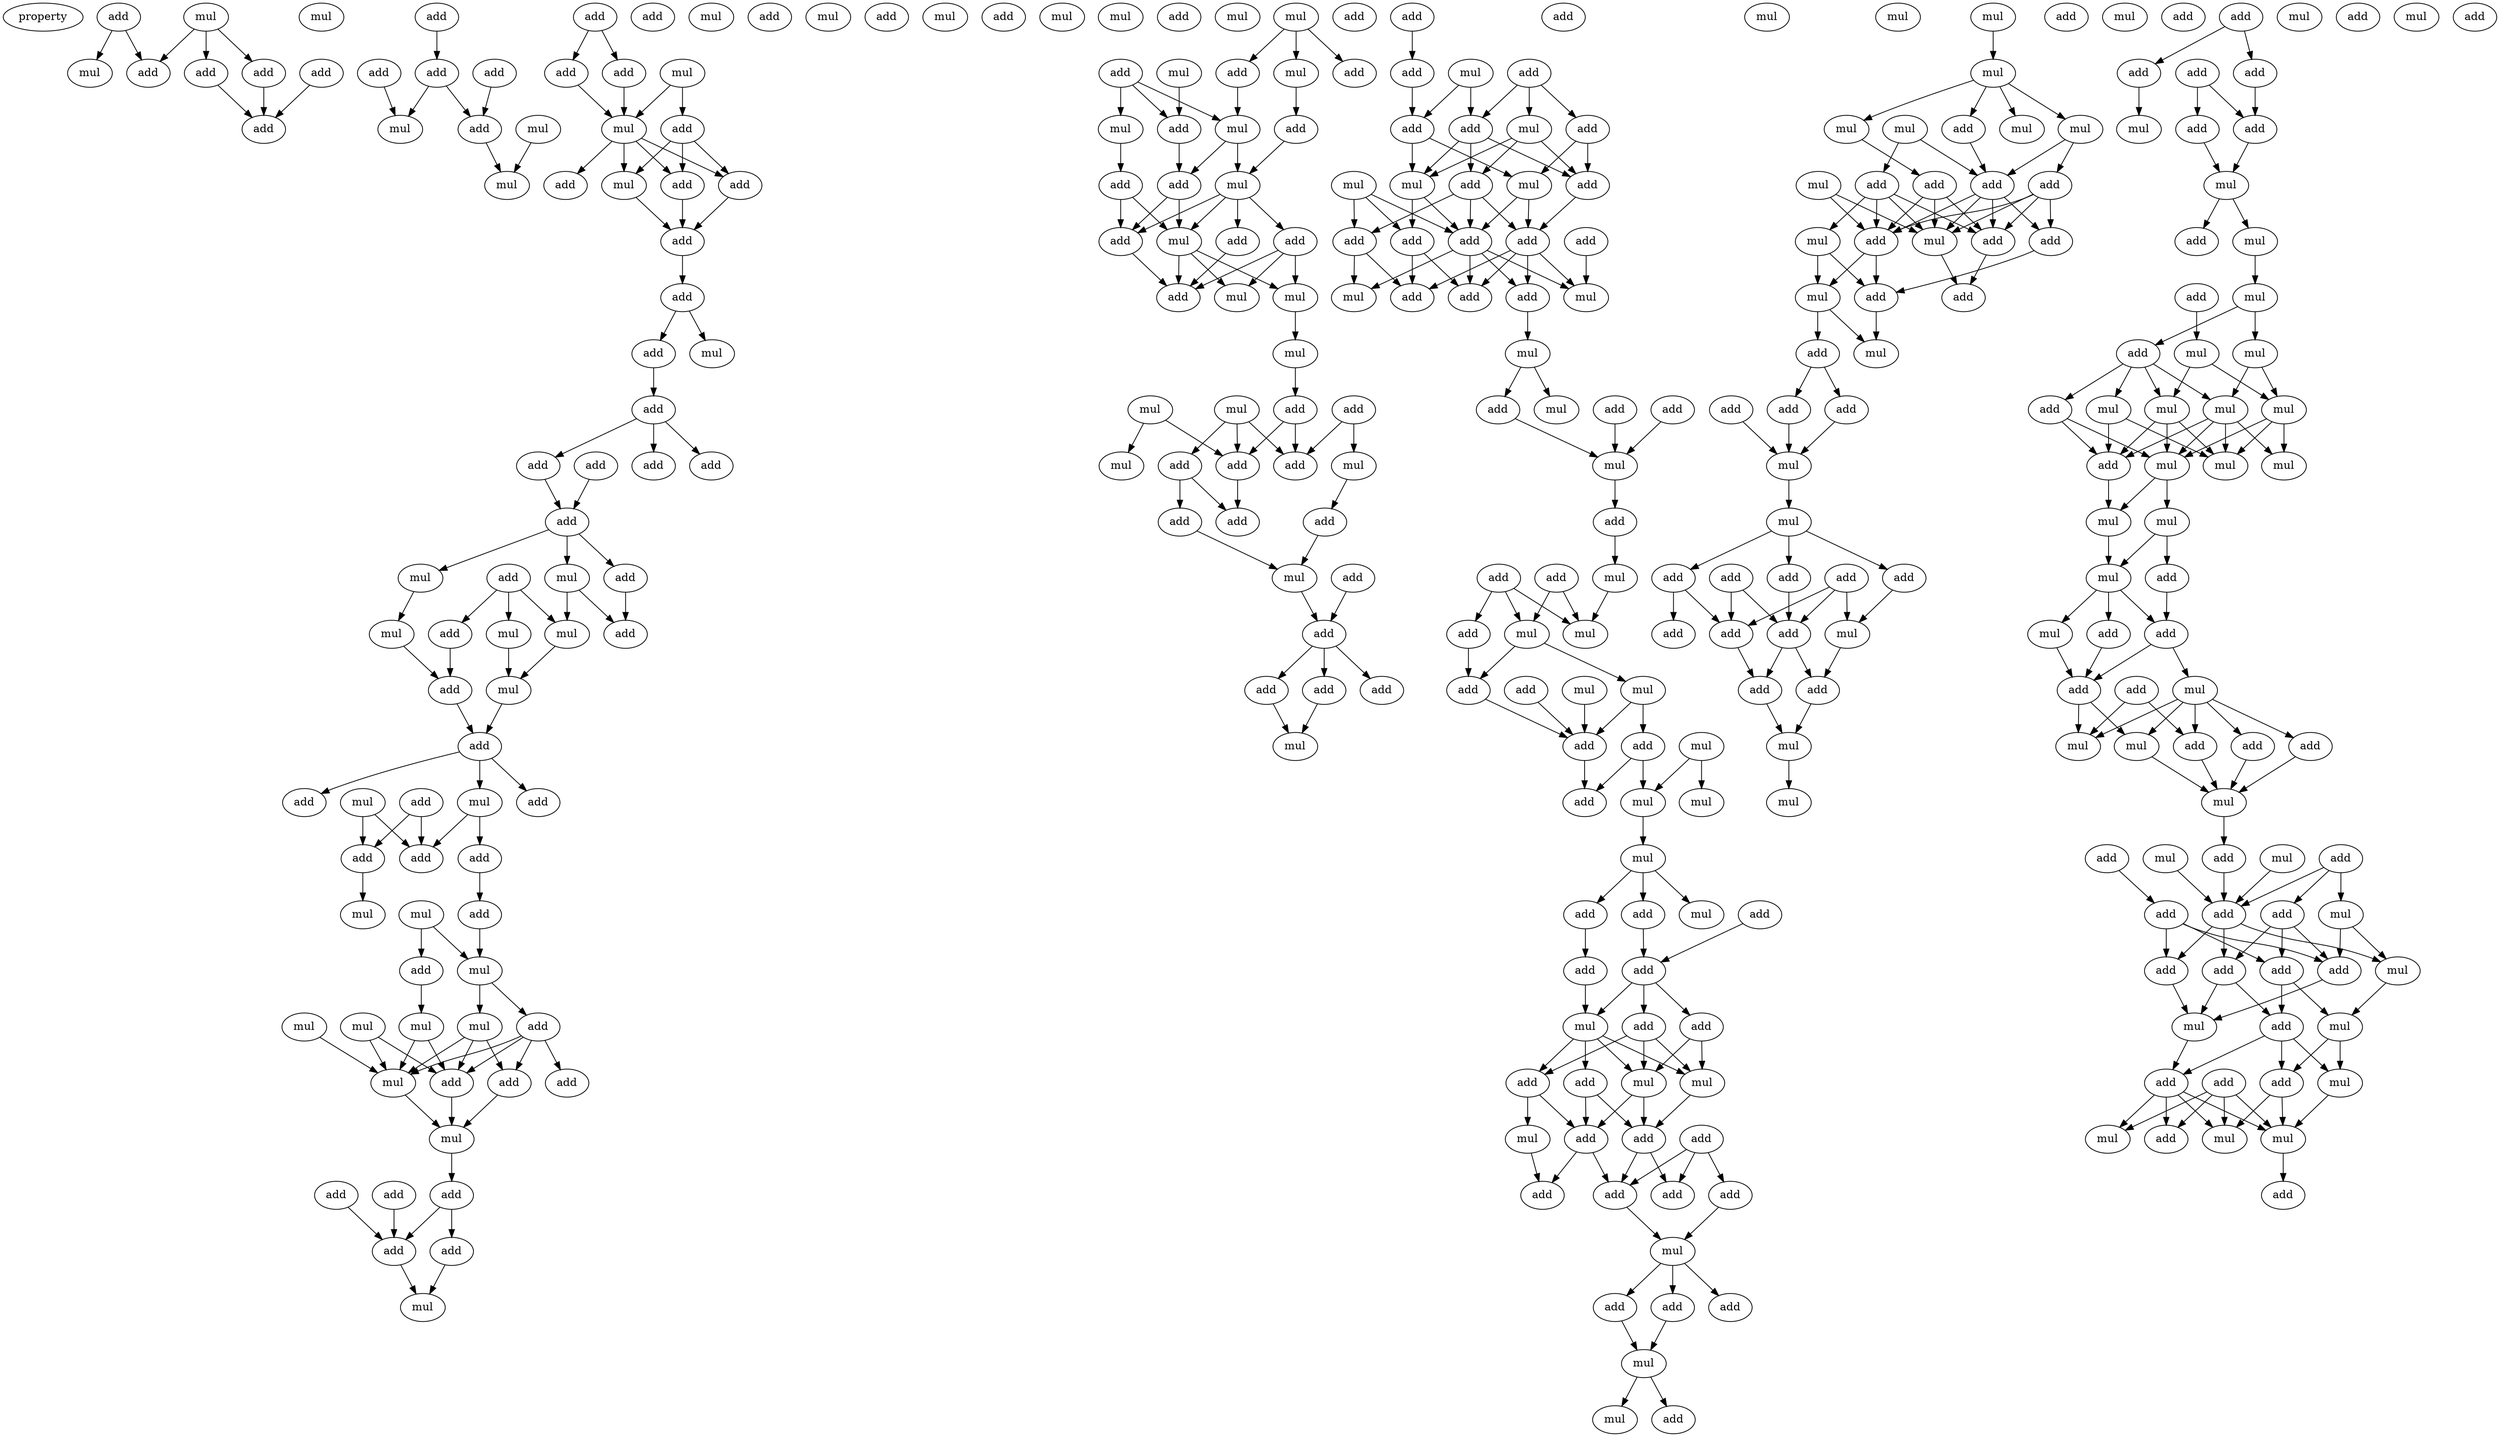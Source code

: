 digraph {
    node [fontcolor=black]
    property [mul=2,lf=1.3]
    0 [ label = add ];
    1 [ label = mul ];
    2 [ label = mul ];
    3 [ label = add ];
    4 [ label = mul ];
    5 [ label = add ];
    6 [ label = add ];
    7 [ label = add ];
    8 [ label = add ];
    9 [ label = add ];
    10 [ label = add ];
    11 [ label = add ];
    12 [ label = add ];
    13 [ label = mul ];
    14 [ label = add ];
    15 [ label = mul ];
    16 [ label = add ];
    17 [ label = mul ];
    18 [ label = add ];
    19 [ label = add ];
    20 [ label = mul ];
    21 [ label = add ];
    22 [ label = add ];
    23 [ label = mul ];
    24 [ label = add ];
    25 [ label = mul ];
    26 [ label = add ];
    27 [ label = add ];
    28 [ label = mul ];
    29 [ label = add ];
    30 [ label = add ];
    31 [ label = add ];
    32 [ label = mul ];
    33 [ label = add ];
    34 [ label = add ];
    35 [ label = mul ];
    36 [ label = mul ];
    37 [ label = add ];
    38 [ label = add ];
    39 [ label = add ];
    40 [ label = add ];
    41 [ label = add ];
    42 [ label = add ];
    43 [ label = add ];
    44 [ label = mul ];
    45 [ label = add ];
    46 [ label = add ];
    47 [ label = mul ];
    48 [ label = mul ];
    49 [ label = add ];
    50 [ label = mul ];
    51 [ label = mul ];
    52 [ label = add ];
    53 [ label = add ];
    54 [ label = mul ];
    55 [ label = add ];
    56 [ label = add ];
    57 [ label = mul ];
    58 [ label = add ];
    59 [ label = mul ];
    60 [ label = add ];
    61 [ label = add ];
    62 [ label = add ];
    63 [ label = add ];
    64 [ label = mul ];
    65 [ label = mul ];
    66 [ label = add ];
    67 [ label = add ];
    68 [ label = mul ];
    69 [ label = mul ];
    70 [ label = mul ];
    71 [ label = mul ];
    72 [ label = add ];
    73 [ label = mul ];
    74 [ label = mul ];
    75 [ label = add ];
    76 [ label = add ];
    77 [ label = add ];
    78 [ label = mul ];
    79 [ label = mul ];
    80 [ label = add ];
    81 [ label = add ];
    82 [ label = mul ];
    83 [ label = add ];
    84 [ label = add ];
    85 [ label = add ];
    86 [ label = add ];
    87 [ label = mul ];
    88 [ label = mul ];
    89 [ label = mul ];
    90 [ label = mul ];
    91 [ label = add ];
    92 [ label = add ];
    93 [ label = add ];
    94 [ label = mul ];
    95 [ label = mul ];
    96 [ label = mul ];
    97 [ label = add ];
    98 [ label = add ];
    99 [ label = add ];
    100 [ label = add ];
    101 [ label = mul ];
    102 [ label = add ];
    103 [ label = add ];
    104 [ label = add ];
    105 [ label = mul ];
    106 [ label = add ];
    107 [ label = mul ];
    108 [ label = add ];
    109 [ label = mul ];
    110 [ label = mul ];
    111 [ label = add ];
    112 [ label = mul ];
    113 [ label = mul ];
    114 [ label = add ];
    115 [ label = add ];
    116 [ label = mul ];
    117 [ label = mul ];
    118 [ label = add ];
    119 [ label = add ];
    120 [ label = add ];
    121 [ label = add ];
    122 [ label = add ];
    123 [ label = mul ];
    124 [ label = add ];
    125 [ label = add ];
    126 [ label = add ];
    127 [ label = add ];
    128 [ label = add ];
    129 [ label = mul ];
    130 [ label = add ];
    131 [ label = mul ];
    132 [ label = add ];
    133 [ label = add ];
    134 [ label = add ];
    135 [ label = add ];
    136 [ label = add ];
    137 [ label = mul ];
    138 [ label = add ];
    139 [ label = add ];
    140 [ label = mul ];
    141 [ label = mul ];
    142 [ label = mul ];
    143 [ label = add ];
    144 [ label = add ];
    145 [ label = add ];
    146 [ label = add ];
    147 [ label = add ];
    148 [ label = add ];
    149 [ label = mul ];
    150 [ label = add ];
    151 [ label = mul ];
    152 [ label = add ];
    153 [ label = mul ];
    154 [ label = add ];
    155 [ label = add ];
    156 [ label = add ];
    157 [ label = mul ];
    158 [ label = add ];
    159 [ label = mul ];
    160 [ label = add ];
    161 [ label = add ];
    162 [ label = add ];
    163 [ label = mul ];
    164 [ label = mul ];
    165 [ label = add ];
    166 [ label = mul ];
    167 [ label = mul ];
    168 [ label = add ];
    169 [ label = add ];
    170 [ label = mul ];
    171 [ label = add ];
    172 [ label = mul ];
    173 [ label = add ];
    174 [ label = mul ];
    175 [ label = mul ];
    176 [ label = add ];
    177 [ label = mul ];
    178 [ label = add ];
    179 [ label = add ];
    180 [ label = add ];
    181 [ label = mul ];
    182 [ label = add ];
    183 [ label = add ];
    184 [ label = mul ];
    185 [ label = add ];
    186 [ label = add ];
    187 [ label = add ];
    188 [ label = add ];
    189 [ label = mul ];
    190 [ label = mul ];
    191 [ label = mul ];
    192 [ label = add ];
    193 [ label = add ];
    194 [ label = add ];
    195 [ label = add ];
    196 [ label = add ];
    197 [ label = add ];
    198 [ label = mul ];
    199 [ label = add ];
    200 [ label = mul ];
    201 [ label = add ];
    202 [ label = add ];
    203 [ label = add ];
    204 [ label = mul ];
    205 [ label = mul ];
    206 [ label = mul ];
    207 [ label = mul ];
    208 [ label = add ];
    209 [ label = mul ];
    210 [ label = mul ];
    211 [ label = mul ];
    212 [ label = mul ];
    213 [ label = mul ];
    214 [ label = add ];
    215 [ label = add ];
    216 [ label = add ];
    217 [ label = mul ];
    218 [ label = add ];
    219 [ label = add ];
    220 [ label = add ];
    221 [ label = add ];
    222 [ label = add ];
    223 [ label = mul ];
    224 [ label = mul ];
    225 [ label = add ];
    226 [ label = mul ];
    227 [ label = add ];
    228 [ label = add ];
    229 [ label = mul ];
    230 [ label = add ];
    231 [ label = add ];
    232 [ label = add ];
    233 [ label = add ];
    234 [ label = mul ];
    235 [ label = mul ];
    236 [ label = mul ];
    237 [ label = add ];
    238 [ label = add ];
    239 [ label = add ];
    240 [ label = add ];
    241 [ label = add ];
    242 [ label = mul ];
    243 [ label = add ];
    244 [ label = add ];
    245 [ label = add ];
    246 [ label = add ];
    247 [ label = add ];
    248 [ label = mul ];
    249 [ label = mul ];
    250 [ label = add ];
    251 [ label = add ];
    252 [ label = add ];
    253 [ label = add ];
    254 [ label = add ];
    255 [ label = add ];
    256 [ label = mul ];
    257 [ label = add ];
    258 [ label = mul ];
    259 [ label = add ];
    260 [ label = mul ];
    261 [ label = add ];
    262 [ label = mul ];
    263 [ label = add ];
    264 [ label = mul ];
    265 [ label = mul ];
    266 [ label = add ];
    267 [ label = mul ];
    268 [ label = mul ];
    269 [ label = add ];
    270 [ label = mul ];
    271 [ label = mul ];
    272 [ label = mul ];
    273 [ label = mul ];
    274 [ label = mul ];
    275 [ label = mul ];
    276 [ label = add ];
    277 [ label = mul ];
    278 [ label = mul ];
    279 [ label = mul ];
    280 [ label = mul ];
    281 [ label = add ];
    282 [ label = add ];
    283 [ label = mul ];
    284 [ label = add ];
    285 [ label = add ];
    286 [ label = add ];
    287 [ label = add ];
    288 [ label = mul ];
    289 [ label = add ];
    290 [ label = mul ];
    291 [ label = add ];
    292 [ label = add ];
    293 [ label = mul ];
    294 [ label = mul ];
    295 [ label = add ];
    296 [ label = mul ];
    297 [ label = mul ];
    298 [ label = add ];
    299 [ label = add ];
    300 [ label = mul ];
    301 [ label = add ];
    302 [ label = add ];
    303 [ label = add ];
    304 [ label = add ];
    305 [ label = add ];
    306 [ label = mul ];
    307 [ label = add ];
    308 [ label = add ];
    309 [ label = mul ];
    310 [ label = add ];
    311 [ label = mul ];
    312 [ label = mul ];
    313 [ label = add ];
    314 [ label = add ];
    315 [ label = add ];
    316 [ label = mul ];
    317 [ label = add ];
    318 [ label = mul ];
    319 [ label = mul ];
    320 [ label = add ];
    0 -> 3 [ name = 0 ];
    0 -> 4 [ name = 1 ];
    1 -> 3 [ name = 2 ];
    1 -> 5 [ name = 3 ];
    1 -> 7 [ name = 4 ];
    5 -> 8 [ name = 5 ];
    6 -> 8 [ name = 6 ];
    7 -> 8 [ name = 7 ];
    9 -> 12 [ name = 8 ];
    10 -> 13 [ name = 9 ];
    11 -> 14 [ name = 10 ];
    12 -> 13 [ name = 11 ];
    12 -> 14 [ name = 12 ];
    14 -> 17 [ name = 13 ];
    15 -> 17 [ name = 14 ];
    16 -> 18 [ name = 15 ];
    16 -> 21 [ name = 16 ];
    18 -> 23 [ name = 17 ];
    20 -> 22 [ name = 18 ];
    20 -> 23 [ name = 19 ];
    21 -> 23 [ name = 20 ];
    22 -> 25 [ name = 21 ];
    22 -> 26 [ name = 22 ];
    22 -> 27 [ name = 23 ];
    23 -> 24 [ name = 24 ];
    23 -> 25 [ name = 25 ];
    23 -> 26 [ name = 26 ];
    23 -> 27 [ name = 27 ];
    25 -> 30 [ name = 28 ];
    26 -> 30 [ name = 29 ];
    27 -> 30 [ name = 30 ];
    30 -> 31 [ name = 31 ];
    31 -> 33 [ name = 32 ];
    31 -> 36 [ name = 33 ];
    33 -> 37 [ name = 34 ];
    37 -> 39 [ name = 35 ];
    37 -> 40 [ name = 36 ];
    37 -> 41 [ name = 37 ];
    39 -> 43 [ name = 38 ];
    42 -> 43 [ name = 39 ];
    43 -> 44 [ name = 40 ];
    43 -> 46 [ name = 41 ];
    43 -> 47 [ name = 42 ];
    44 -> 51 [ name = 43 ];
    44 -> 52 [ name = 44 ];
    45 -> 49 [ name = 45 ];
    45 -> 50 [ name = 46 ];
    45 -> 51 [ name = 47 ];
    46 -> 52 [ name = 48 ];
    47 -> 48 [ name = 49 ];
    48 -> 53 [ name = 50 ];
    49 -> 53 [ name = 51 ];
    50 -> 54 [ name = 52 ];
    51 -> 54 [ name = 53 ];
    53 -> 55 [ name = 54 ];
    54 -> 55 [ name = 55 ];
    55 -> 56 [ name = 56 ];
    55 -> 59 [ name = 57 ];
    55 -> 60 [ name = 58 ];
    57 -> 61 [ name = 59 ];
    57 -> 63 [ name = 60 ];
    58 -> 61 [ name = 61 ];
    58 -> 63 [ name = 62 ];
    59 -> 61 [ name = 63 ];
    59 -> 62 [ name = 64 ];
    62 -> 66 [ name = 65 ];
    63 -> 65 [ name = 66 ];
    64 -> 67 [ name = 67 ];
    64 -> 68 [ name = 68 ];
    66 -> 68 [ name = 69 ];
    67 -> 70 [ name = 70 ];
    68 -> 71 [ name = 71 ];
    68 -> 72 [ name = 72 ];
    69 -> 74 [ name = 73 ];
    69 -> 77 [ name = 74 ];
    70 -> 74 [ name = 75 ];
    70 -> 77 [ name = 76 ];
    71 -> 74 [ name = 77 ];
    71 -> 76 [ name = 78 ];
    71 -> 77 [ name = 79 ];
    72 -> 74 [ name = 80 ];
    72 -> 75 [ name = 81 ];
    72 -> 76 [ name = 82 ];
    72 -> 77 [ name = 83 ];
    73 -> 74 [ name = 84 ];
    74 -> 78 [ name = 85 ];
    76 -> 78 [ name = 86 ];
    77 -> 78 [ name = 87 ];
    78 -> 83 [ name = 88 ];
    80 -> 84 [ name = 89 ];
    81 -> 84 [ name = 90 ];
    83 -> 84 [ name = 91 ];
    83 -> 85 [ name = 92 ];
    84 -> 88 [ name = 93 ];
    85 -> 88 [ name = 94 ];
    89 -> 90 [ name = 95 ];
    89 -> 92 [ name = 96 ];
    89 -> 93 [ name = 97 ];
    90 -> 98 [ name = 98 ];
    91 -> 95 [ name = 99 ];
    91 -> 96 [ name = 100 ];
    91 -> 97 [ name = 101 ];
    92 -> 95 [ name = 102 ];
    94 -> 97 [ name = 103 ];
    95 -> 100 [ name = 104 ];
    95 -> 101 [ name = 105 ];
    96 -> 99 [ name = 106 ];
    97 -> 100 [ name = 107 ];
    98 -> 101 [ name = 108 ];
    99 -> 102 [ name = 109 ];
    99 -> 105 [ name = 110 ];
    100 -> 102 [ name = 111 ];
    100 -> 105 [ name = 112 ];
    101 -> 102 [ name = 113 ];
    101 -> 103 [ name = 114 ];
    101 -> 104 [ name = 115 ];
    101 -> 105 [ name = 116 ];
    102 -> 106 [ name = 117 ];
    103 -> 106 [ name = 118 ];
    103 -> 107 [ name = 119 ];
    103 -> 109 [ name = 120 ];
    104 -> 106 [ name = 121 ];
    105 -> 106 [ name = 122 ];
    105 -> 107 [ name = 123 ];
    105 -> 109 [ name = 124 ];
    109 -> 110 [ name = 125 ];
    110 -> 111 [ name = 126 ];
    111 -> 115 [ name = 127 ];
    111 -> 119 [ name = 128 ];
    112 -> 115 [ name = 129 ];
    112 -> 117 [ name = 130 ];
    113 -> 115 [ name = 131 ];
    113 -> 118 [ name = 132 ];
    113 -> 119 [ name = 133 ];
    114 -> 116 [ name = 134 ];
    114 -> 119 [ name = 135 ];
    115 -> 122 [ name = 136 ];
    116 -> 120 [ name = 137 ];
    118 -> 121 [ name = 138 ];
    118 -> 122 [ name = 139 ];
    120 -> 123 [ name = 140 ];
    121 -> 123 [ name = 141 ];
    123 -> 125 [ name = 142 ];
    124 -> 125 [ name = 143 ];
    125 -> 126 [ name = 144 ];
    125 -> 127 [ name = 145 ];
    125 -> 128 [ name = 146 ];
    126 -> 129 [ name = 147 ];
    127 -> 129 [ name = 148 ];
    130 -> 132 [ name = 149 ];
    131 -> 134 [ name = 150 ];
    131 -> 136 [ name = 151 ];
    132 -> 134 [ name = 152 ];
    133 -> 135 [ name = 153 ];
    133 -> 136 [ name = 154 ];
    133 -> 137 [ name = 155 ];
    134 -> 140 [ name = 156 ];
    134 -> 141 [ name = 157 ];
    135 -> 139 [ name = 158 ];
    135 -> 141 [ name = 159 ];
    136 -> 138 [ name = 160 ];
    136 -> 139 [ name = 161 ];
    136 -> 140 [ name = 162 ];
    137 -> 138 [ name = 163 ];
    137 -> 139 [ name = 164 ];
    137 -> 140 [ name = 165 ];
    138 -> 144 [ name = 166 ];
    138 -> 146 [ name = 167 ];
    138 -> 147 [ name = 168 ];
    139 -> 146 [ name = 169 ];
    140 -> 143 [ name = 170 ];
    140 -> 147 [ name = 171 ];
    141 -> 146 [ name = 172 ];
    141 -> 147 [ name = 173 ];
    142 -> 143 [ name = 174 ];
    142 -> 144 [ name = 175 ];
    142 -> 147 [ name = 176 ];
    143 -> 148 [ name = 177 ];
    143 -> 152 [ name = 178 ];
    144 -> 148 [ name = 179 ];
    144 -> 149 [ name = 180 ];
    145 -> 151 [ name = 181 ];
    146 -> 148 [ name = 182 ];
    146 -> 150 [ name = 183 ];
    146 -> 151 [ name = 184 ];
    146 -> 152 [ name = 185 ];
    147 -> 149 [ name = 186 ];
    147 -> 150 [ name = 187 ];
    147 -> 151 [ name = 188 ];
    147 -> 152 [ name = 189 ];
    150 -> 153 [ name = 190 ];
    153 -> 154 [ name = 191 ];
    153 -> 157 [ name = 192 ];
    154 -> 159 [ name = 193 ];
    156 -> 159 [ name = 194 ];
    158 -> 159 [ name = 195 ];
    159 -> 160 [ name = 196 ];
    160 -> 163 [ name = 197 ];
    161 -> 164 [ name = 198 ];
    161 -> 165 [ name = 199 ];
    161 -> 166 [ name = 200 ];
    162 -> 164 [ name = 201 ];
    162 -> 166 [ name = 202 ];
    163 -> 164 [ name = 203 ];
    165 -> 168 [ name = 204 ];
    166 -> 167 [ name = 205 ];
    166 -> 168 [ name = 206 ];
    167 -> 171 [ name = 207 ];
    167 -> 173 [ name = 208 ];
    168 -> 171 [ name = 209 ];
    169 -> 171 [ name = 210 ];
    170 -> 171 [ name = 211 ];
    171 -> 176 [ name = 212 ];
    172 -> 174 [ name = 213 ];
    172 -> 175 [ name = 214 ];
    173 -> 175 [ name = 215 ];
    173 -> 176 [ name = 216 ];
    175 -> 177 [ name = 217 ];
    177 -> 179 [ name = 218 ];
    177 -> 180 [ name = 219 ];
    177 -> 181 [ name = 220 ];
    178 -> 183 [ name = 221 ];
    179 -> 182 [ name = 222 ];
    180 -> 183 [ name = 223 ];
    182 -> 184 [ name = 224 ];
    183 -> 184 [ name = 225 ];
    183 -> 185 [ name = 226 ];
    183 -> 186 [ name = 227 ];
    184 -> 187 [ name = 228 ];
    184 -> 188 [ name = 229 ];
    184 -> 189 [ name = 230 ];
    184 -> 190 [ name = 231 ];
    185 -> 188 [ name = 232 ];
    185 -> 189 [ name = 233 ];
    185 -> 190 [ name = 234 ];
    186 -> 189 [ name = 235 ];
    186 -> 190 [ name = 236 ];
    187 -> 192 [ name = 237 ];
    187 -> 194 [ name = 238 ];
    188 -> 191 [ name = 239 ];
    188 -> 194 [ name = 240 ];
    189 -> 192 [ name = 241 ];
    189 -> 194 [ name = 242 ];
    190 -> 192 [ name = 243 ];
    191 -> 195 [ name = 244 ];
    192 -> 197 [ name = 245 ];
    192 -> 199 [ name = 246 ];
    193 -> 196 [ name = 247 ];
    193 -> 197 [ name = 248 ];
    193 -> 199 [ name = 249 ];
    194 -> 195 [ name = 250 ];
    194 -> 199 [ name = 251 ];
    196 -> 200 [ name = 252 ];
    199 -> 200 [ name = 253 ];
    200 -> 201 [ name = 254 ];
    200 -> 202 [ name = 255 ];
    200 -> 203 [ name = 256 ];
    201 -> 205 [ name = 257 ];
    202 -> 205 [ name = 258 ];
    205 -> 207 [ name = 259 ];
    205 -> 208 [ name = 260 ];
    206 -> 209 [ name = 261 ];
    209 -> 210 [ name = 262 ];
    209 -> 212 [ name = 263 ];
    209 -> 213 [ name = 264 ];
    209 -> 214 [ name = 265 ];
    210 -> 216 [ name = 266 ];
    211 -> 215 [ name = 267 ];
    211 -> 219 [ name = 268 ];
    213 -> 218 [ name = 269 ];
    213 -> 219 [ name = 270 ];
    214 -> 219 [ name = 271 ];
    215 -> 220 [ name = 272 ];
    215 -> 222 [ name = 273 ];
    215 -> 223 [ name = 274 ];
    215 -> 224 [ name = 275 ];
    216 -> 220 [ name = 276 ];
    216 -> 222 [ name = 277 ];
    216 -> 223 [ name = 278 ];
    217 -> 220 [ name = 279 ];
    217 -> 223 [ name = 280 ];
    218 -> 220 [ name = 281 ];
    218 -> 221 [ name = 282 ];
    218 -> 222 [ name = 283 ];
    218 -> 223 [ name = 284 ];
    219 -> 220 [ name = 285 ];
    219 -> 221 [ name = 286 ];
    219 -> 222 [ name = 287 ];
    219 -> 223 [ name = 288 ];
    220 -> 226 [ name = 289 ];
    220 -> 227 [ name = 290 ];
    221 -> 227 [ name = 291 ];
    222 -> 225 [ name = 292 ];
    223 -> 225 [ name = 293 ];
    224 -> 226 [ name = 294 ];
    224 -> 227 [ name = 295 ];
    226 -> 228 [ name = 296 ];
    226 -> 229 [ name = 297 ];
    227 -> 229 [ name = 298 ];
    228 -> 231 [ name = 299 ];
    228 -> 232 [ name = 300 ];
    230 -> 235 [ name = 301 ];
    231 -> 235 [ name = 302 ];
    232 -> 235 [ name = 303 ];
    235 -> 236 [ name = 304 ];
    236 -> 238 [ name = 305 ];
    236 -> 239 [ name = 306 ];
    236 -> 241 [ name = 307 ];
    237 -> 242 [ name = 308 ];
    237 -> 243 [ name = 309 ];
    237 -> 244 [ name = 310 ];
    238 -> 244 [ name = 311 ];
    238 -> 245 [ name = 312 ];
    239 -> 242 [ name = 313 ];
    240 -> 243 [ name = 314 ];
    240 -> 244 [ name = 315 ];
    241 -> 243 [ name = 316 ];
    242 -> 246 [ name = 317 ];
    243 -> 246 [ name = 318 ];
    243 -> 247 [ name = 319 ];
    244 -> 247 [ name = 320 ];
    246 -> 248 [ name = 321 ];
    247 -> 248 [ name = 322 ];
    248 -> 249 [ name = 323 ];
    251 -> 252 [ name = 324 ];
    251 -> 254 [ name = 325 ];
    252 -> 257 [ name = 326 ];
    253 -> 255 [ name = 327 ];
    253 -> 257 [ name = 328 ];
    254 -> 256 [ name = 329 ];
    255 -> 260 [ name = 330 ];
    257 -> 260 [ name = 331 ];
    260 -> 261 [ name = 332 ];
    260 -> 262 [ name = 333 ];
    262 -> 264 [ name = 334 ];
    263 -> 265 [ name = 335 ];
    264 -> 266 [ name = 336 ];
    264 -> 267 [ name = 337 ];
    265 -> 270 [ name = 338 ];
    265 -> 272 [ name = 339 ];
    266 -> 268 [ name = 340 ];
    266 -> 269 [ name = 341 ];
    266 -> 270 [ name = 342 ];
    266 -> 271 [ name = 343 ];
    267 -> 271 [ name = 344 ];
    267 -> 272 [ name = 345 ];
    268 -> 274 [ name = 346 ];
    268 -> 276 [ name = 347 ];
    269 -> 273 [ name = 348 ];
    269 -> 276 [ name = 349 ];
    270 -> 273 [ name = 350 ];
    270 -> 274 [ name = 351 ];
    270 -> 276 [ name = 352 ];
    271 -> 273 [ name = 353 ];
    271 -> 274 [ name = 354 ];
    271 -> 275 [ name = 355 ];
    271 -> 276 [ name = 356 ];
    272 -> 273 [ name = 357 ];
    272 -> 274 [ name = 358 ];
    272 -> 275 [ name = 359 ];
    273 -> 277 [ name = 360 ];
    273 -> 279 [ name = 361 ];
    276 -> 277 [ name = 362 ];
    277 -> 280 [ name = 363 ];
    279 -> 280 [ name = 364 ];
    279 -> 281 [ name = 365 ];
    280 -> 282 [ name = 366 ];
    280 -> 283 [ name = 367 ];
    280 -> 284 [ name = 368 ];
    281 -> 282 [ name = 369 ];
    282 -> 287 [ name = 370 ];
    282 -> 288 [ name = 371 ];
    283 -> 287 [ name = 372 ];
    284 -> 287 [ name = 373 ];
    286 -> 289 [ name = 374 ];
    286 -> 290 [ name = 375 ];
    287 -> 290 [ name = 376 ];
    287 -> 293 [ name = 377 ];
    288 -> 289 [ name = 378 ];
    288 -> 290 [ name = 379 ];
    288 -> 291 [ name = 380 ];
    288 -> 292 [ name = 381 ];
    288 -> 293 [ name = 382 ];
    289 -> 294 [ name = 383 ];
    291 -> 294 [ name = 384 ];
    292 -> 294 [ name = 385 ];
    293 -> 294 [ name = 386 ];
    294 -> 299 [ name = 387 ];
    295 -> 300 [ name = 388 ];
    295 -> 301 [ name = 389 ];
    295 -> 302 [ name = 390 ];
    296 -> 302 [ name = 391 ];
    297 -> 302 [ name = 392 ];
    298 -> 303 [ name = 393 ];
    299 -> 302 [ name = 394 ];
    300 -> 305 [ name = 395 ];
    300 -> 306 [ name = 396 ];
    301 -> 304 [ name = 397 ];
    301 -> 305 [ name = 398 ];
    301 -> 308 [ name = 399 ];
    302 -> 304 [ name = 400 ];
    302 -> 306 [ name = 401 ];
    302 -> 307 [ name = 402 ];
    303 -> 305 [ name = 403 ];
    303 -> 307 [ name = 404 ];
    303 -> 308 [ name = 405 ];
    304 -> 309 [ name = 406 ];
    304 -> 310 [ name = 407 ];
    305 -> 309 [ name = 408 ];
    306 -> 311 [ name = 409 ];
    307 -> 309 [ name = 410 ];
    308 -> 310 [ name = 411 ];
    308 -> 311 [ name = 412 ];
    309 -> 313 [ name = 413 ];
    310 -> 312 [ name = 414 ];
    310 -> 313 [ name = 415 ];
    310 -> 315 [ name = 416 ];
    311 -> 312 [ name = 417 ];
    311 -> 315 [ name = 418 ];
    312 -> 318 [ name = 419 ];
    313 -> 316 [ name = 420 ];
    313 -> 317 [ name = 421 ];
    313 -> 318 [ name = 422 ];
    313 -> 319 [ name = 423 ];
    314 -> 316 [ name = 424 ];
    314 -> 317 [ name = 425 ];
    314 -> 318 [ name = 426 ];
    314 -> 319 [ name = 427 ];
    315 -> 318 [ name = 428 ];
    315 -> 319 [ name = 429 ];
    318 -> 320 [ name = 430 ];
}
